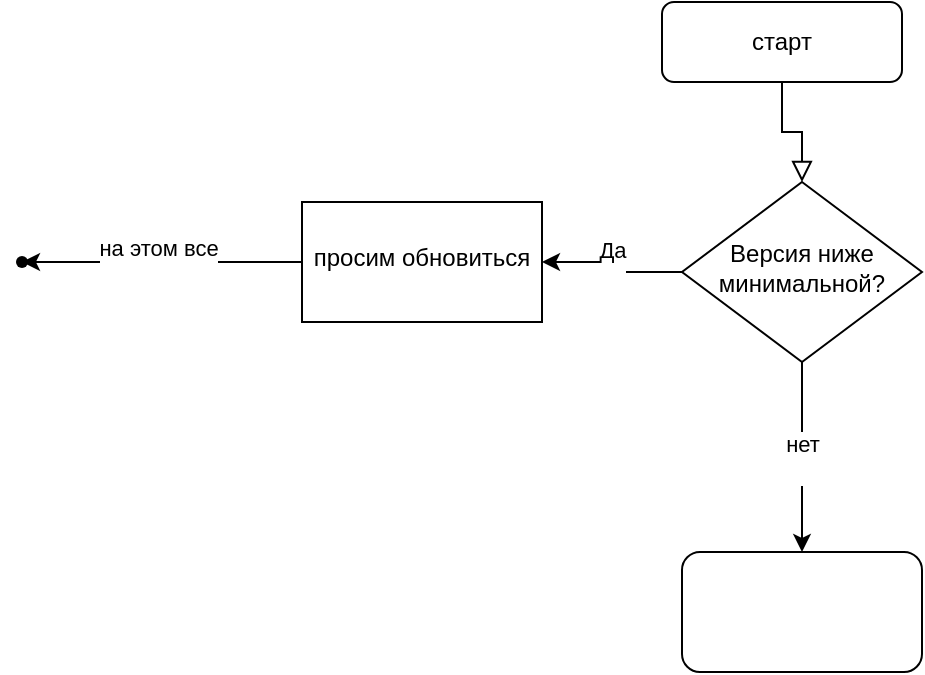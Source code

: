 <mxfile version="21.2.3" type="github">
  <diagram id="C5RBs43oDa-KdzZeNtuy" name="Page-1">
    <mxGraphModel dx="2042" dy="609" grid="1" gridSize="10" guides="1" tooltips="1" connect="1" arrows="1" fold="1" page="1" pageScale="1" pageWidth="827" pageHeight="1169" math="0" shadow="0">
      <root>
        <mxCell id="WIyWlLk6GJQsqaUBKTNV-0" />
        <mxCell id="WIyWlLk6GJQsqaUBKTNV-1" parent="WIyWlLk6GJQsqaUBKTNV-0" />
        <mxCell id="WIyWlLk6GJQsqaUBKTNV-2" value="" style="rounded=0;html=1;jettySize=auto;orthogonalLoop=1;fontSize=11;endArrow=block;endFill=0;endSize=8;strokeWidth=1;shadow=0;labelBackgroundColor=none;edgeStyle=orthogonalEdgeStyle;" parent="WIyWlLk6GJQsqaUBKTNV-1" source="WIyWlLk6GJQsqaUBKTNV-3" target="WIyWlLk6GJQsqaUBKTNV-6" edge="1">
          <mxGeometry relative="1" as="geometry" />
        </mxCell>
        <object label="старт" eee="qqq" id="WIyWlLk6GJQsqaUBKTNV-3">
          <mxCell style="rounded=1;whiteSpace=wrap;html=1;fontSize=12;glass=0;strokeWidth=1;shadow=0;movable=1;resizable=1;rotatable=1;deletable=1;editable=1;locked=0;connectable=1;" parent="WIyWlLk6GJQsqaUBKTNV-1" vertex="1">
            <mxGeometry x="160" y="80" width="120" height="40" as="geometry" />
          </mxCell>
        </object>
        <mxCell id="KKRiEK0gICFwFfUP5eYs-3" value="" style="edgeStyle=orthogonalEdgeStyle;rounded=0;orthogonalLoop=1;jettySize=auto;html=1;" edge="1" parent="WIyWlLk6GJQsqaUBKTNV-1" source="WIyWlLk6GJQsqaUBKTNV-6" target="KKRiEK0gICFwFfUP5eYs-2">
          <mxGeometry relative="1" as="geometry" />
        </mxCell>
        <mxCell id="KKRiEK0gICFwFfUP5eYs-4" value="&lt;div&gt;Да&lt;/div&gt;&lt;div&gt;&lt;br&gt;&lt;/div&gt;" style="edgeLabel;html=1;align=center;verticalAlign=middle;resizable=0;points=[];" vertex="1" connectable="0" parent="KKRiEK0gICFwFfUP5eYs-3">
          <mxGeometry x="0.057" relative="1" as="geometry">
            <mxPoint as="offset" />
          </mxGeometry>
        </mxCell>
        <mxCell id="KKRiEK0gICFwFfUP5eYs-12" value="&lt;div&gt;нет&lt;/div&gt;&lt;div&gt;&lt;br&gt;&lt;/div&gt;" style="edgeStyle=orthogonalEdgeStyle;rounded=0;orthogonalLoop=1;jettySize=auto;html=1;" edge="1" parent="WIyWlLk6GJQsqaUBKTNV-1" source="WIyWlLk6GJQsqaUBKTNV-6" target="KKRiEK0gICFwFfUP5eYs-11">
          <mxGeometry relative="1" as="geometry" />
        </mxCell>
        <mxCell id="WIyWlLk6GJQsqaUBKTNV-6" value="Версия ниже минимальной?" style="rhombus;whiteSpace=wrap;html=1;shadow=0;align=center;strokeWidth=1;spacing=6;spacingTop=-4;" parent="WIyWlLk6GJQsqaUBKTNV-1" vertex="1">
          <mxGeometry x="170" y="170" width="120" height="90" as="geometry" />
        </mxCell>
        <mxCell id="KKRiEK0gICFwFfUP5eYs-6" value="" style="edgeStyle=orthogonalEdgeStyle;rounded=0;orthogonalLoop=1;jettySize=auto;html=1;" edge="1" parent="WIyWlLk6GJQsqaUBKTNV-1" source="KKRiEK0gICFwFfUP5eYs-2" target="KKRiEK0gICFwFfUP5eYs-5">
          <mxGeometry relative="1" as="geometry" />
        </mxCell>
        <mxCell id="KKRiEK0gICFwFfUP5eYs-7" value="&lt;div&gt;на этом все&lt;/div&gt;&lt;div&gt;&lt;br&gt;&lt;/div&gt;" style="edgeLabel;html=1;align=center;verticalAlign=middle;resizable=0;points=[];" vertex="1" connectable="0" parent="KKRiEK0gICFwFfUP5eYs-6">
          <mxGeometry x="0.029" relative="1" as="geometry">
            <mxPoint as="offset" />
          </mxGeometry>
        </mxCell>
        <mxCell id="KKRiEK0gICFwFfUP5eYs-2" value="просим обновиться" style="whiteSpace=wrap;html=1;shadow=0;strokeWidth=1;spacing=6;spacingTop=-4;fontColor=#000000;" vertex="1" parent="WIyWlLk6GJQsqaUBKTNV-1">
          <mxGeometry x="-20" y="180" width="120" height="60" as="geometry" />
        </mxCell>
        <mxCell id="KKRiEK0gICFwFfUP5eYs-5" value="" style="shape=waypoint;sketch=0;size=6;pointerEvents=1;points=[];fillColor=default;resizable=0;rotatable=0;perimeter=centerPerimeter;snapToPoint=1;fontColor=#000000;shadow=0;strokeWidth=1;spacing=6;spacingTop=-4;" vertex="1" parent="WIyWlLk6GJQsqaUBKTNV-1">
          <mxGeometry x="-170" y="200" width="20" height="20" as="geometry" />
        </mxCell>
        <mxCell id="KKRiEK0gICFwFfUP5eYs-11" value="" style="rounded=1;whiteSpace=wrap;html=1;shadow=0;strokeWidth=1;spacing=6;spacingTop=-4;" vertex="1" parent="WIyWlLk6GJQsqaUBKTNV-1">
          <mxGeometry x="170" y="355" width="120" height="60" as="geometry" />
        </mxCell>
      </root>
    </mxGraphModel>
  </diagram>
</mxfile>

